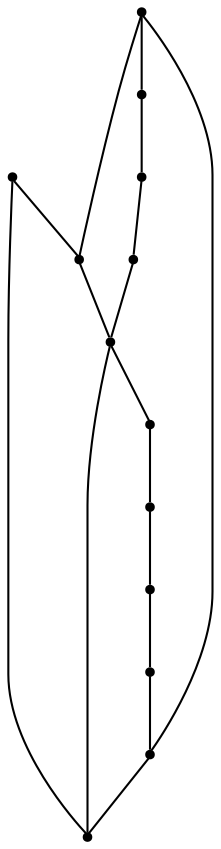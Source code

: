 graph {
  node [shape=point,comment="{\"directed\":false,\"doi\":\"10.4230/LIPIcs.GD.2024.24\",\"figure\":\"6 (2)\"}"]

  v0 [pos="1419.1262397464902,2190.348517257019"]
  v1 [pos="1247.705404551337,2046.0285477292855"]
  v2 [pos="1301.8381526016296,2343.688151082337"]
  v3 [pos="1355.9711550351367,2181.3282171539126"]
  v4 [pos="1319.882571540537,2235.4484918392977"]
  v5 [pos="1130.4174445980836,2244.468283297986"]
  v6 [pos="1310.8603620710833,2298.588176500058"]
  v7 [pos="1202.5946115872835,2325.648186681646"]
  v8 [pos="1130.4174445980836,2388.788125664615"]
  v9 [pos="1283.793988045937,2118.1884053320478"]
  v10 [pos="1157.48381862323,2163.2883799143265"]
  v11 [pos="1058.2401504172767,2027.9887104896993"]
  v12 [pos="1130.4174445980836,2100.1485680924616"]

  v0 -- v1 [id="-1",pos="1419.1262397464902,2190.348517257019 1247.705404551337,2046.0285477292855 1247.705404551337,2046.0285477292855 1247.705404551337,2046.0285477292855"]
  v11 -- v8 [id="-3",pos="1058.2401504172767,2027.9887104896993 1130.4174445980836,2388.788125664615 1130.4174445980836,2388.788125664615 1130.4174445980836,2388.788125664615"]
  v11 -- v1 [id="-5",pos="1058.2401504172767,2027.9887104896993 1247.705404551337,2046.0285477292855 1247.705404551337,2046.0285477292855 1247.705404551337,2046.0285477292855"]
  v11 -- v12 [id="-6",pos="1058.2401504172767,2027.9887104896993 1130.4174445980836,2100.1485680924616 1130.4174445980836,2100.1485680924616 1130.4174445980836,2100.1485680924616"]
  v5 -- v6 [id="-7",pos="1130.4174445980836,2244.468283297986 1310.8603620710833,2298.588176500058 1310.8603620710833,2298.588176500058 1310.8603620710833,2298.588176500058"]
  v12 -- v9 [id="-8",pos="1130.4174445980836,2100.1485680924616 1283.793988045937,2118.1884053320478 1283.793988045937,2118.1884053320478 1283.793988045937,2118.1884053320478"]
  v8 -- v2 [id="-9",pos="1130.4174445980836,2388.788125664615 1301.8381526016296,2343.688151082337 1301.8381526016296,2343.688151082337 1301.8381526016296,2343.688151082337"]
  v10 -- v3 [id="-10",pos="1157.48381862323,2163.2883799143265 1355.9711550351367,2181.3282171539126 1355.9711550351367,2181.3282171539126 1355.9711550351367,2181.3282171539126"]
  v7 -- v8 [id="-11",pos="1202.5946115872835,2325.648186681646 1130.4174445980836,2388.788125664615 1130.4174445980836,2388.788125664615 1130.4174445980836,2388.788125664615"]
  v1 -- v3 [id="-14",pos="1247.705404551337,2046.0285477292855 1301.838279793237,2100.1485680924616 1301.838279793237,2100.1485680924616 1301.838279793237,2100.1485680924616 1337.9269904794442,2145.2485426747403 1337.9269904794442,2145.2485426747403 1337.9269904794442,2145.2485426747403 1355.9711550351367,2181.3282171539126 1355.9711550351367,2181.3282171539126 1355.9711550351367,2181.3282171539126"]
  v9 -- v10 [id="-15",pos="1283.793988045937,2118.1884053320478 1157.48381862323,2163.2883799143265 1157.48381862323,2163.2883799143265 1157.48381862323,2163.2883799143265"]
  v2 -- v0 [id="-16",pos="1301.8381526016296,2343.688151082337 1419.1262397464902,2190.348517257019 1419.1262397464902,2190.348517257019 1419.1262397464902,2190.348517257019"]
  v6 -- v7 [id="-19",pos="1310.8603620710833,2298.588176500058 1202.5946115872835,2325.648186681646 1202.5946115872835,2325.648186681646 1202.5946115872835,2325.648186681646"]
  v2 -- v3 [id="-20",pos="1301.8381526016296,2343.688151082337 1337.9268632878368,2280.5482120993674 1337.9268632878368,2280.5482120993674 1337.9268632878368,2280.5482120993674 1364.9933645045905,2217.4084002775026 1364.9933645045905,2217.4084002775026 1364.9933645045905,2217.4084002775026 1355.9711550351367,2181.3282171539126 1355.9711550351367,2181.3282171539126 1355.9711550351367,2181.3282171539126"]
  v4 -- v5 [id="-21",pos="1319.882571540537,2235.4484918392977 1130.4174445980836,2244.468283297986 1130.4174445980836,2244.468283297986 1130.4174445980836,2244.468283297986"]
  v3 -- v4 [id="-22",pos="1355.9711550351367,2181.3282171539126 1319.882571540537,2235.4484918392977 1319.882571540537,2235.4484918392977 1319.882571540537,2235.4484918392977"]
}